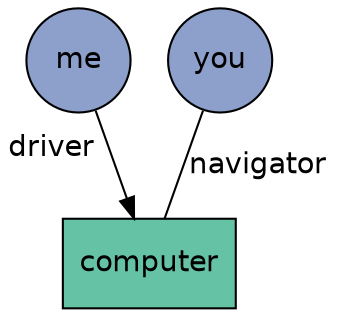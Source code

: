 digraph {
  fontname=Helvetica;
  label="Pair programming"
  labelloc="t"
  rankdir=RB
  node[shape=circle label="" style=filled fontname=Helvetica width=0.7]
  edge[fontname=Helvetica]

  sbs_p1

  sbs_p1[label="me"]
  sbs_p2[label="you"]
  sbs_laptop[label="computer" height=0.6]

  label=""
  sbs_p1 -> sbs_laptop[xlabel="driver  "]
  sbs_p2 -> sbs_laptop[dir=none label="navigator"]

  sbs_p1, sbs_p2[fillcolor="#8DA0CB"]
  sbs_laptop[shape=rectangle fillcolor="#66C2A5"]

}
